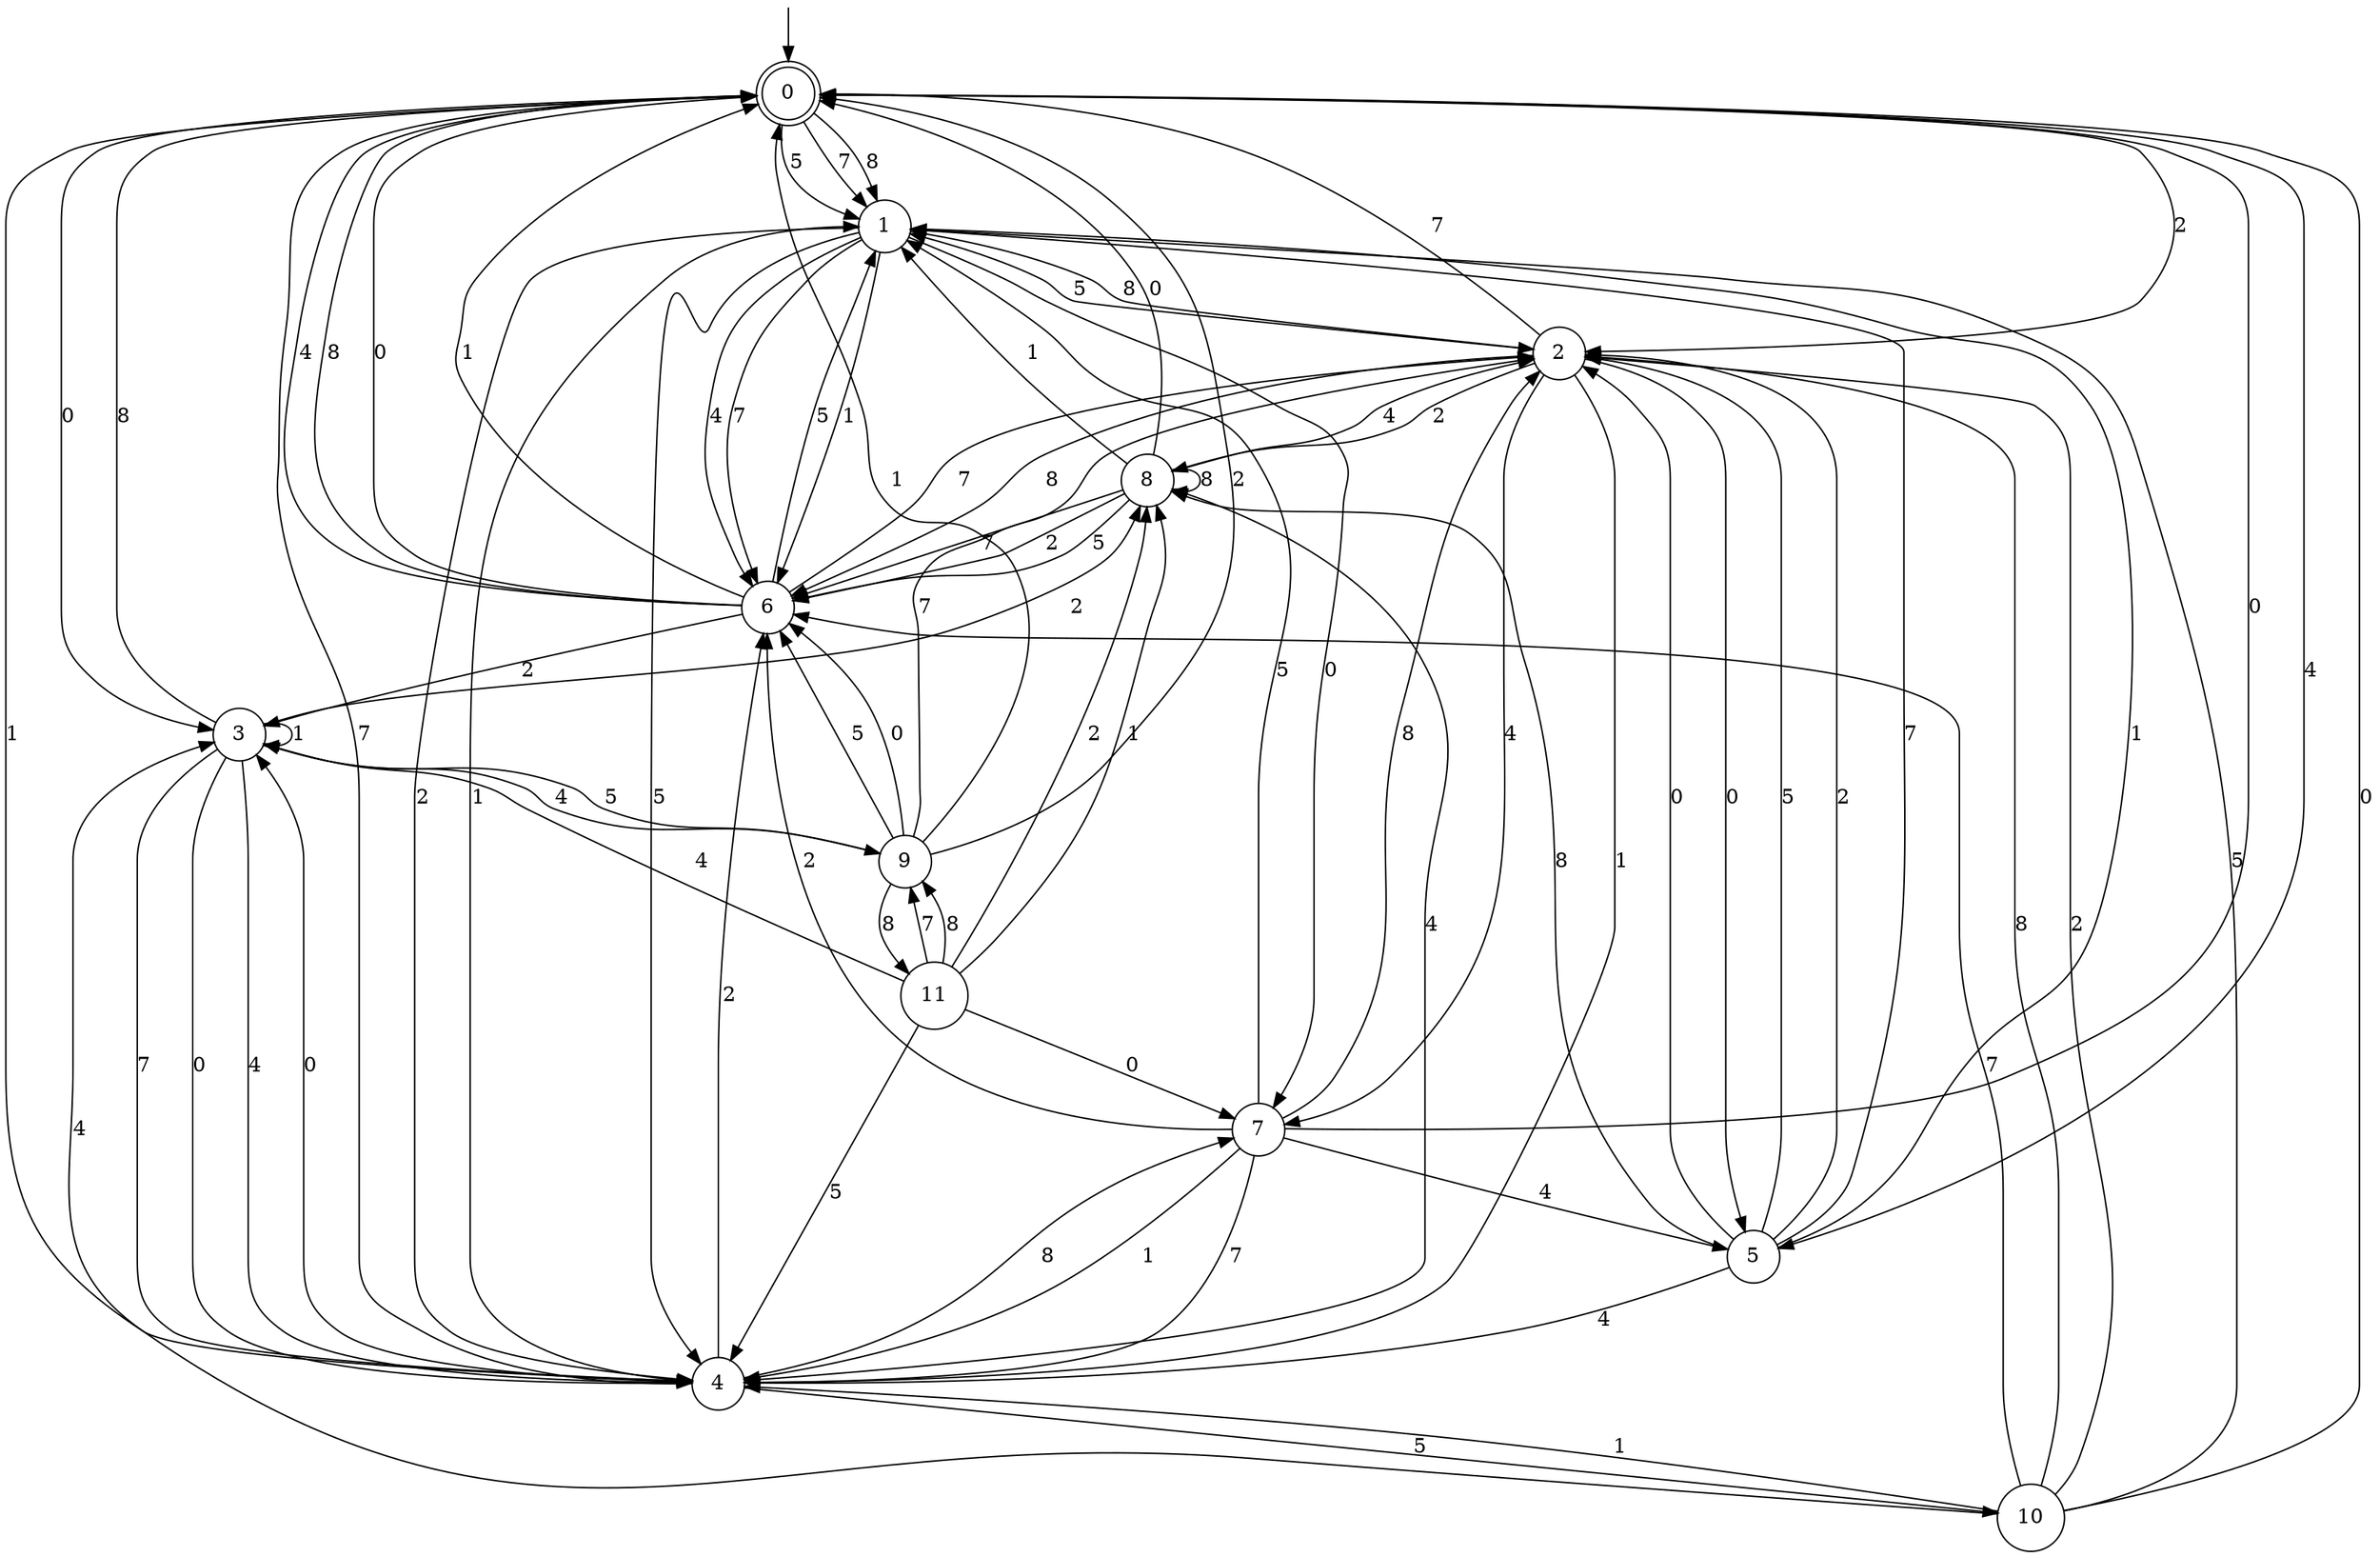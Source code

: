 digraph g {

	s0 [shape="doublecircle" label="0"];
	s1 [shape="circle" label="1"];
	s2 [shape="circle" label="2"];
	s3 [shape="circle" label="3"];
	s4 [shape="circle" label="4"];
	s5 [shape="circle" label="5"];
	s6 [shape="circle" label="6"];
	s7 [shape="circle" label="7"];
	s8 [shape="circle" label="8"];
	s9 [shape="circle" label="9"];
	s10 [shape="circle" label="10"];
	s11 [shape="circle" label="11"];
	s0 -> s1 [label="5"];
	s0 -> s1 [label="7"];
	s0 -> s2 [label="2"];
	s0 -> s3 [label="0"];
	s0 -> s4 [label="1"];
	s0 -> s1 [label="8"];
	s0 -> s5 [label="4"];
	s1 -> s4 [label="5"];
	s1 -> s6 [label="7"];
	s1 -> s4 [label="2"];
	s1 -> s7 [label="0"];
	s1 -> s6 [label="1"];
	s1 -> s2 [label="8"];
	s1 -> s6 [label="4"];
	s2 -> s1 [label="5"];
	s2 -> s0 [label="7"];
	s2 -> s8 [label="2"];
	s2 -> s5 [label="0"];
	s2 -> s4 [label="1"];
	s2 -> s6 [label="8"];
	s2 -> s7 [label="4"];
	s3 -> s9 [label="5"];
	s3 -> s4 [label="7"];
	s3 -> s8 [label="2"];
	s3 -> s4 [label="0"];
	s3 -> s3 [label="1"];
	s3 -> s0 [label="8"];
	s3 -> s4 [label="4"];
	s4 -> s10 [label="5"];
	s4 -> s0 [label="7"];
	s4 -> s6 [label="2"];
	s4 -> s3 [label="0"];
	s4 -> s1 [label="1"];
	s4 -> s7 [label="8"];
	s4 -> s8 [label="4"];
	s5 -> s2 [label="5"];
	s5 -> s1 [label="7"];
	s5 -> s2 [label="2"];
	s5 -> s2 [label="0"];
	s5 -> s1 [label="1"];
	s5 -> s8 [label="8"];
	s5 -> s4 [label="4"];
	s6 -> s1 [label="5"];
	s6 -> s2 [label="7"];
	s6 -> s3 [label="2"];
	s6 -> s0 [label="0"];
	s6 -> s0 [label="1"];
	s6 -> s0 [label="8"];
	s6 -> s0 [label="4"];
	s7 -> s1 [label="5"];
	s7 -> s4 [label="7"];
	s7 -> s6 [label="2"];
	s7 -> s0 [label="0"];
	s7 -> s4 [label="1"];
	s7 -> s2 [label="8"];
	s7 -> s5 [label="4"];
	s8 -> s6 [label="5"];
	s8 -> s6 [label="7"];
	s8 -> s6 [label="2"];
	s8 -> s0 [label="0"];
	s8 -> s1 [label="1"];
	s8 -> s8 [label="8"];
	s8 -> s2 [label="4"];
	s9 -> s6 [label="5"];
	s9 -> s2 [label="7"];
	s9 -> s0 [label="2"];
	s9 -> s6 [label="0"];
	s9 -> s0 [label="1"];
	s9 -> s11 [label="8"];
	s9 -> s3 [label="4"];
	s10 -> s1 [label="5"];
	s10 -> s6 [label="7"];
	s10 -> s2 [label="2"];
	s10 -> s0 [label="0"];
	s10 -> s4 [label="1"];
	s10 -> s2 [label="8"];
	s10 -> s3 [label="4"];
	s11 -> s4 [label="5"];
	s11 -> s9 [label="7"];
	s11 -> s8 [label="2"];
	s11 -> s7 [label="0"];
	s11 -> s8 [label="1"];
	s11 -> s9 [label="8"];
	s11 -> s3 [label="4"];

__start0 [label="" shape="none" width="0" height="0"];
__start0 -> s0;

}
